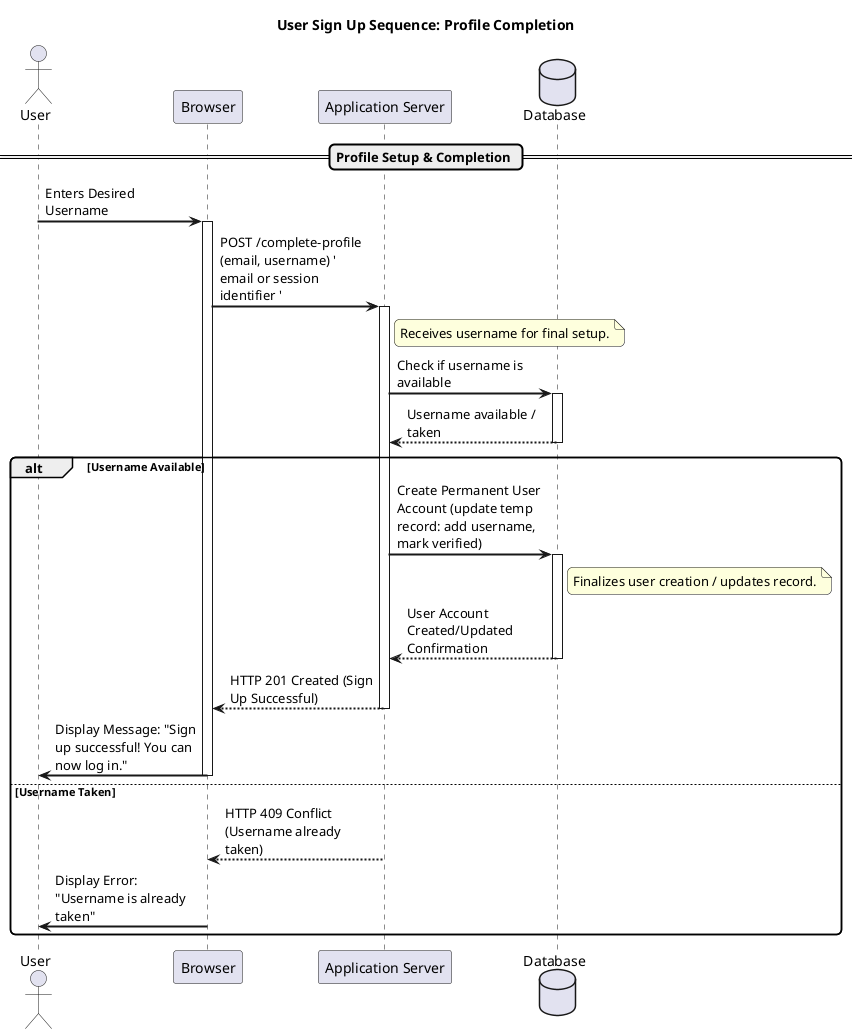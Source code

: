 @startuml
title User Sign Up Sequence: Profile Completion

actor User
participant Browser as Client
participant "Application Server" as Server
database Database as DB

skinparam sequenceArrowThickness 2
skinparam roundcorner 10
skinparam maxmessagesize 150
skinparam sequenceParticipant bold

== Profile Setup & Completion ==
User -> Client : Enters Desired Username
activate Client
Client -> Server : POST /complete-profile (email, username) ' email or session identifier '
activate Server
note right of Server: Receives username for final setup.

Server -> DB : Check if username is available
activate DB
DB --> Server : Username available / taken
deactivate DB

alt Username Available
    Server -> DB : Create Permanent User Account (update temp record: add username, mark verified)
    activate DB
    note right of DB: Finalizes user creation / updates record.
    DB --> Server : User Account Created/Updated Confirmation
    deactivate DB
    Server --> Client : HTTP 201 Created (Sign Up Successful)
    deactivate Server
    Client -> User : Display Message: "Sign up successful! You can now log in."
    deactivate Client
else Username Taken
    Server --> Client : HTTP 409 Conflict (Username already taken)
    deactivate Server
    Client -> User : Display Error: "Username is already taken"
    deactivate Client
end

@enduml
